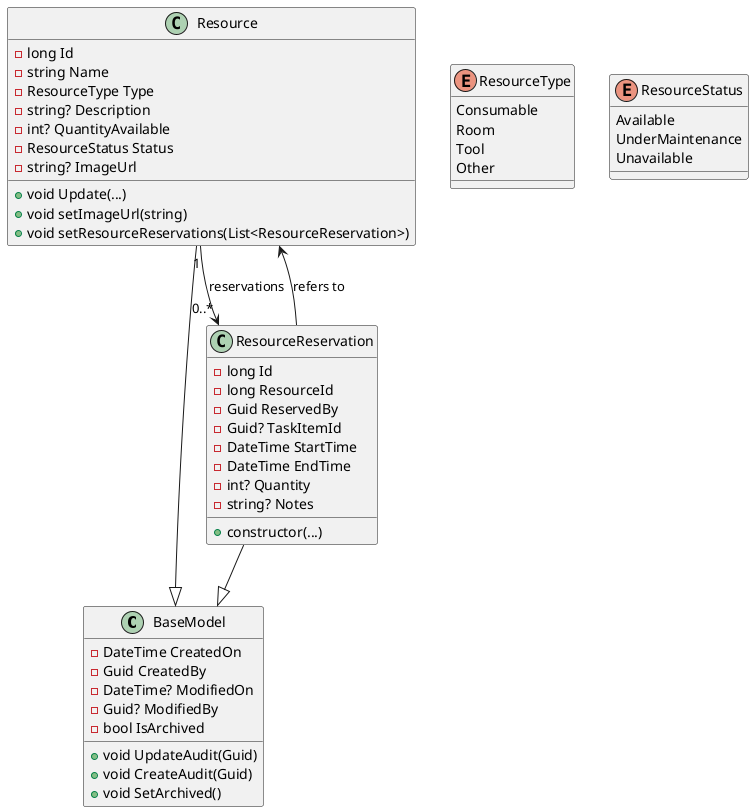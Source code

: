 ﻿@startuml

' ===== BaseModel =====
class BaseModel {
  - DateTime CreatedOn
  - Guid CreatedBy
  - DateTime? ModifiedOn
  - Guid? ModifiedBy
  - bool IsArchived

  + void UpdateAudit(Guid)
  + void CreateAudit(Guid)
  + void SetArchived()
}

' ===== Resource =====
class Resource {
  - long Id
  - string Name
  - ResourceType Type
  - string? Description
  - int? QuantityAvailable
  - ResourceStatus Status
  - string? ImageUrl

  + void Update(...)
  + void setImageUrl(string)
  + void setResourceReservations(List<ResourceReservation>)
}

' ===== ResourceReservation =====
class ResourceReservation {
  - long Id
  - long ResourceId
  - Guid ReservedBy
  - Guid? TaskItemId
  - DateTime StartTime
  - DateTime EndTime
  - int? Quantity
  - string? Notes

  + constructor(...)
}

' ===== Enums =====
enum ResourceType {
  Consumable
  Room
  Tool
  Other
}

enum ResourceStatus {
  Available
  UnderMaintenance
  Unavailable
}

' ===== Inheritance =====
Resource --|> BaseModel
ResourceReservation --|> BaseModel

' ===== Associations =====
Resource "1" --> "0..*" ResourceReservation : reservations
ResourceReservation --> Resource : refers to

@enduml

